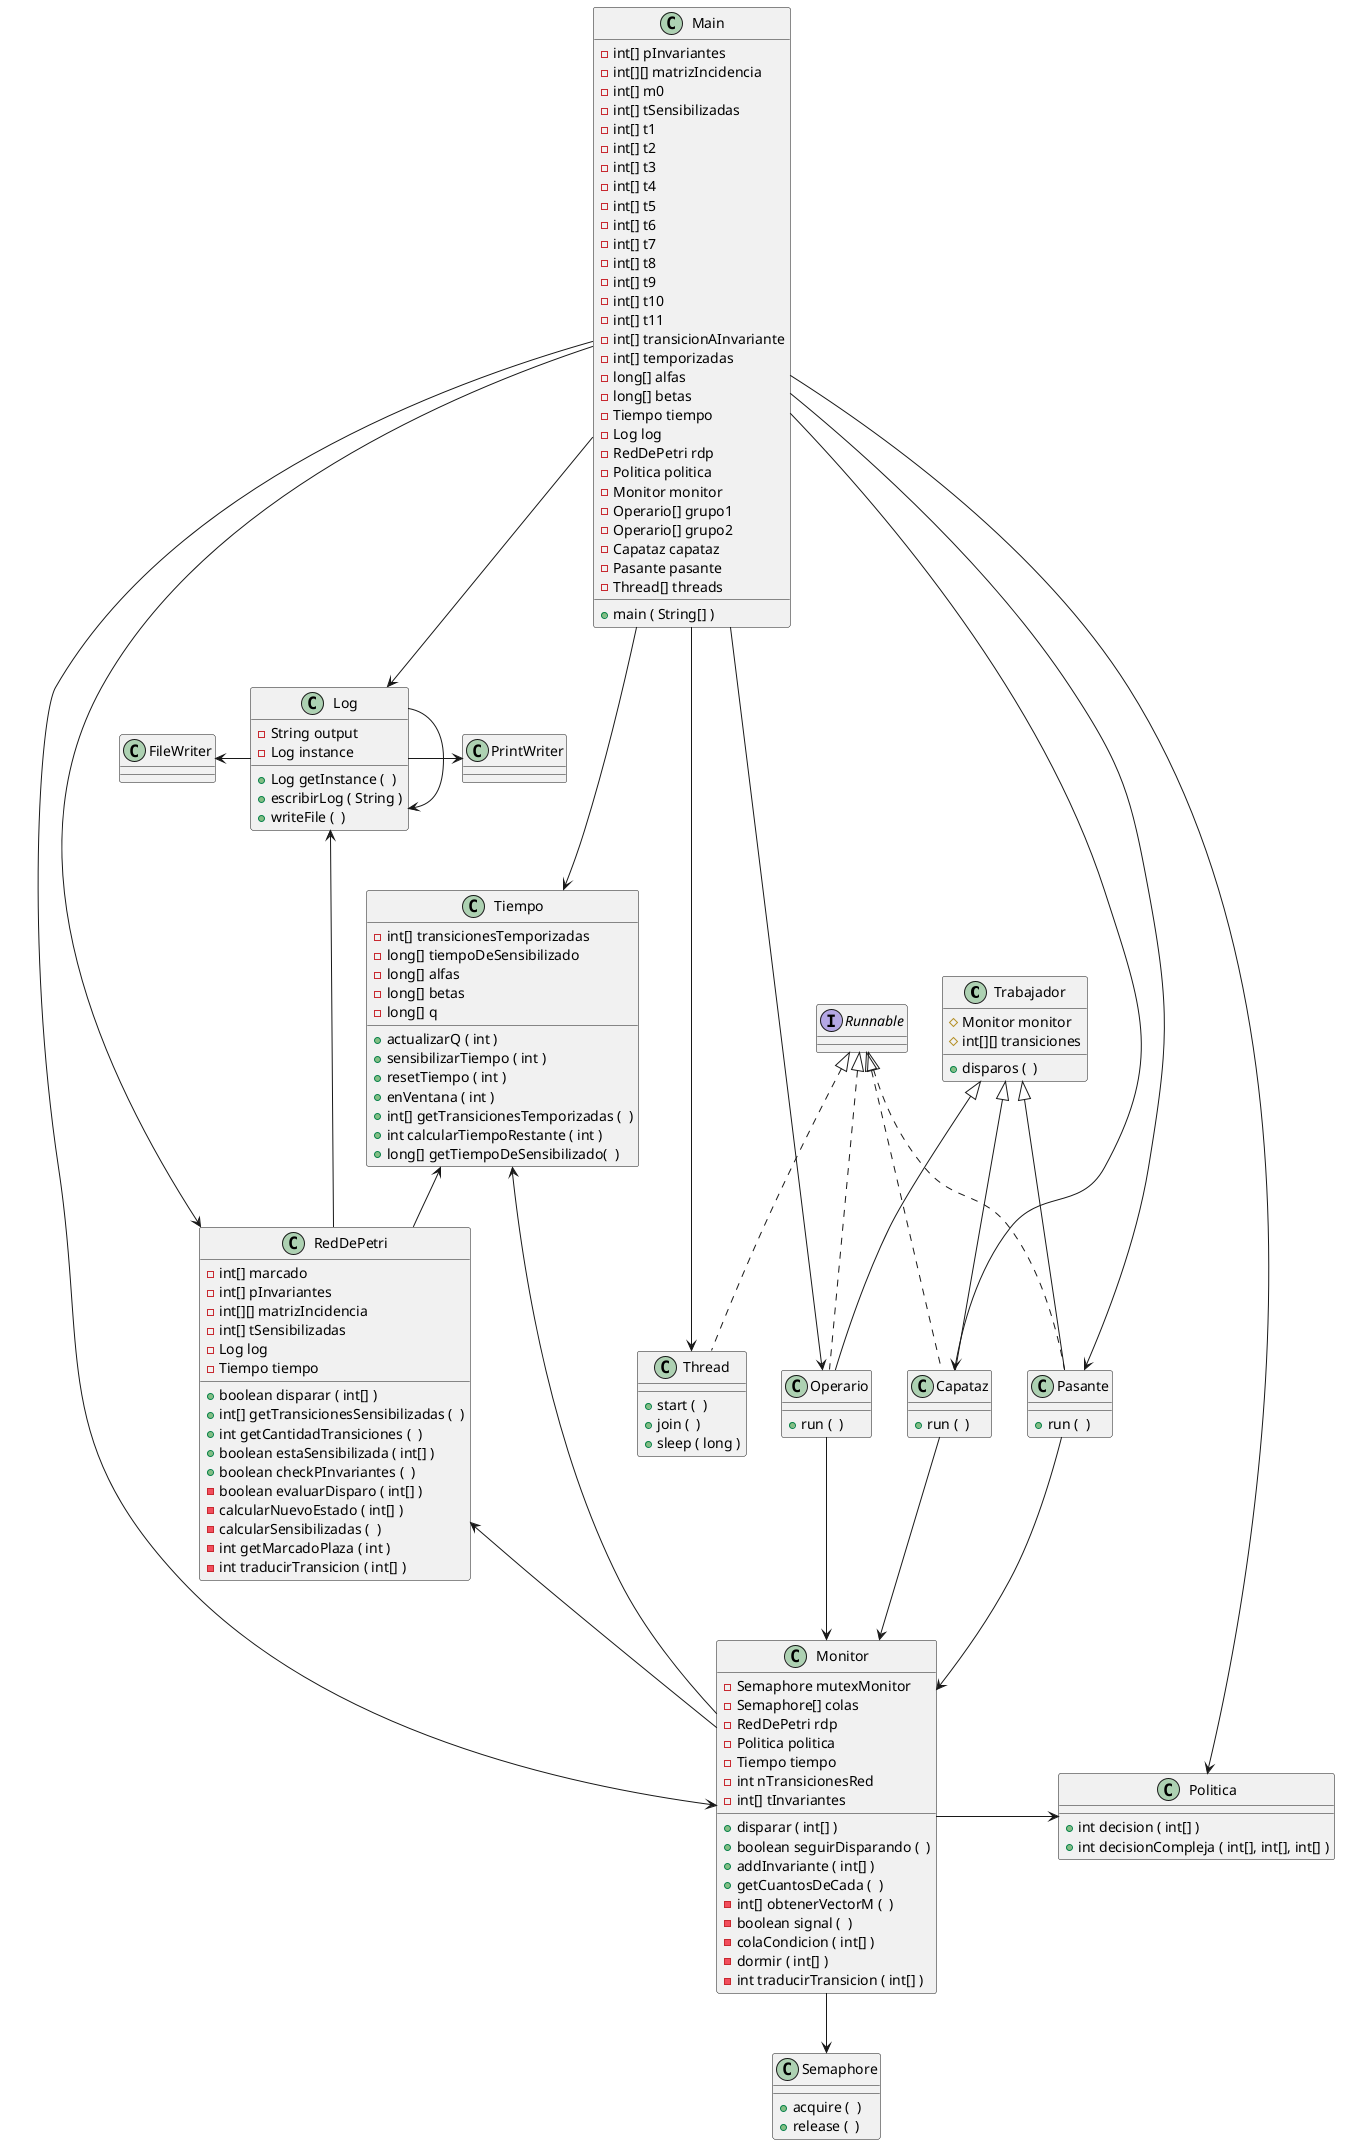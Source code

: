 @startuml clases

class Trabajador {
    # Monitor monitor
    # int[][] transiciones
    + disparos (  )    
}

class Capataz {
    + run (  )    
}

class Pasante {
    + run (  )    
}

class Operario {
    + run (  )    
}

class Politica {
    + int decision ( int[] )
    + int decisionCompleja ( int[], int[], int[] )
}

class Tiempo {
    - int[] transicionesTemporizadas
    - long[] tiempoDeSensibilizado
    - long[] alfas
    - long[] betas
    - long[] q
    + actualizarQ ( int )
    + sensibilizarTiempo ( int )
    + resetTiempo ( int )
    + enVentana ( int )
    + int[] getTransicionesTemporizadas (  )
    + int calcularTiempoRestante ( int )
    + long[] getTiempoDeSensibilizado(  )
}

class Log {
    - String output
    - Log instance
    + Log getInstance (  )
    + escribirLog ( String )
    + writeFile (  )
}

class RedDePetri {
    - int[] marcado
    - int[] pInvariantes
    - int[][] matrizIncidencia
    - int[] tSensibilizadas
    - Log log
    - Tiempo tiempo
    + boolean disparar ( int[] )
    + int[] getTransicionesSensibilizadas (  )
    + int getCantidadTransiciones (  )
    + boolean estaSensibilizada ( int[] )
    + boolean checkPInvariantes (  )
    - boolean evaluarDisparo ( int[] )
    - calcularNuevoEstado ( int[] )
    - calcularSensibilizadas (  )
    - int getMarcadoPlaza ( int )
    - int traducirTransicion ( int[] )
}

class Monitor {
    - Semaphore mutexMonitor
    - Semaphore[] colas
    - RedDePetri rdp
    - Politica politica
    - Tiempo tiempo
    - int nTransicionesRed
    - int[] tInvariantes
    + disparar ( int[] )
    + boolean seguirDisparando (  )
    + addInvariante ( int[] )
    + getCuantosDeCada (  )
    - int[] obtenerVectorM (  )
    - boolean signal (  )
    - colaCondicion ( int[] )
    - dormir ( int[] )
    - int traducirTransicion ( int[] )
}

class Main {
    + main ( String[] )
    - int[] pInvariantes
    - int[][] matrizIncidencia
    - int[] m0
    - int[] tSensibilizadas
    - int[] t1
    - int[] t2
    - int[] t3
    - int[] t4
    - int[] t5
    - int[] t6
    - int[] t7
    - int[] t8
    - int[] t9
    - int[] t10
    - int[] t11
    - int[] transicionAInvariante
    - int[] temporizadas
    - long[] alfas
    - long[] betas
    - Tiempo tiempo
    - Log log
    - RedDePetri rdp
    - Politica politica
    - Monitor monitor
    - Operario[] grupo1
    - Operario[] grupo2
    - Capataz capataz
    - Pasante pasante
    - Thread[] threads
}

class Semaphore {
    + acquire (  )
    + release (  )
}

class Thread {
    + start (  )
    + join (  )
    + sleep ( long )
}

interface Runnable

class FileWriter

class PrintWriter

Monitor --> Semaphore
RedDePetri <- Monitor
Monitor -> Politica

Runnable <|-. Capataz
Runnable <|-. Operario
Runnable <|-. Pasante
Runnable <|-. Thread

Trabajador <|-- Capataz
Trabajador <|-- Operario
Trabajador <|-- Pasante

Capataz --> Monitor
Pasante --> Monitor
Operario --> Monitor

Main --> Tiempo
Main --> Log
Main ----> Capataz
Main ----> Operario
Main ----> Pasante
Main ----> Thread
Main ----> RedDePetri
Main ----> Politica
Main -----> Monitor

Tiempo <-- Monitor
Tiempo <-- RedDePetri

Log --> Log
FileWriter <- Log
Log -> PrintWriter
Log <-- RedDePetri

@enduml